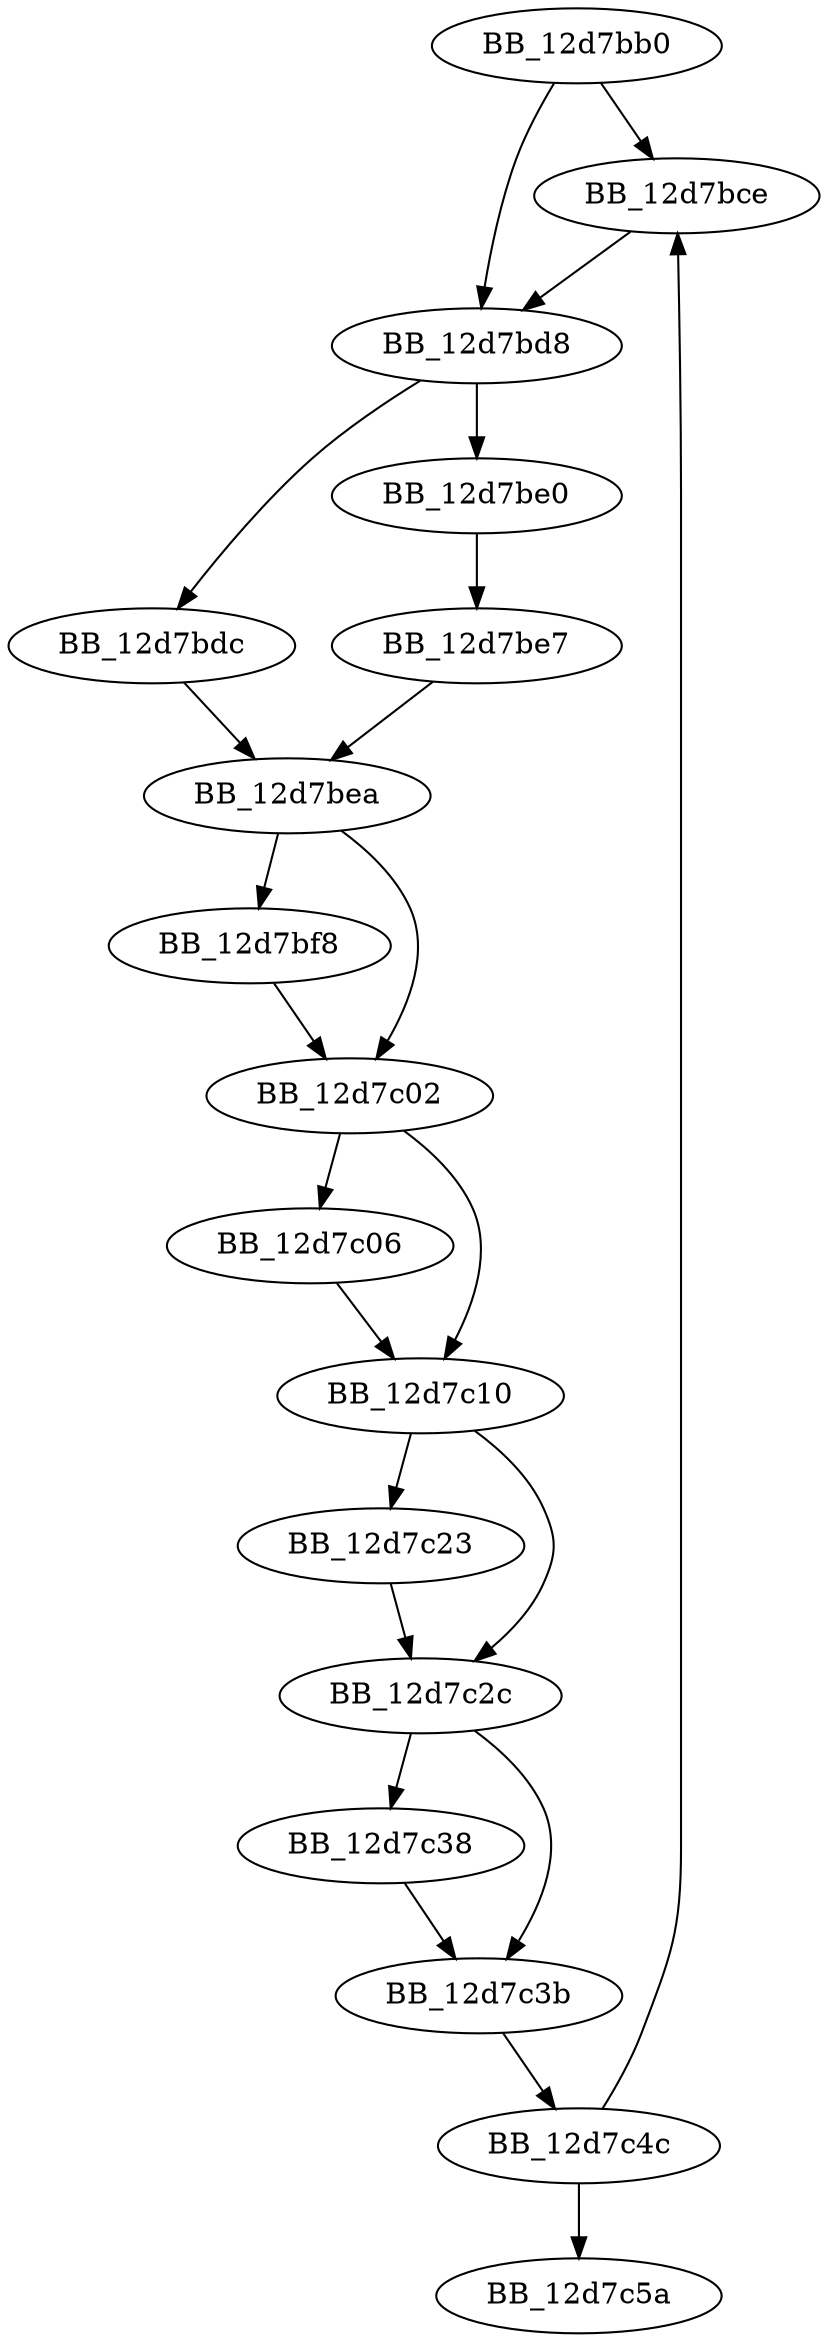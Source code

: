 DiGraph sub_12D7BB0{
BB_12d7bb0->BB_12d7bce
BB_12d7bb0->BB_12d7bd8
BB_12d7bce->BB_12d7bd8
BB_12d7bd8->BB_12d7bdc
BB_12d7bd8->BB_12d7be0
BB_12d7bdc->BB_12d7bea
BB_12d7be0->BB_12d7be7
BB_12d7be7->BB_12d7bea
BB_12d7bea->BB_12d7bf8
BB_12d7bea->BB_12d7c02
BB_12d7bf8->BB_12d7c02
BB_12d7c02->BB_12d7c06
BB_12d7c02->BB_12d7c10
BB_12d7c06->BB_12d7c10
BB_12d7c10->BB_12d7c23
BB_12d7c10->BB_12d7c2c
BB_12d7c23->BB_12d7c2c
BB_12d7c2c->BB_12d7c38
BB_12d7c2c->BB_12d7c3b
BB_12d7c38->BB_12d7c3b
BB_12d7c3b->BB_12d7c4c
BB_12d7c4c->BB_12d7bce
BB_12d7c4c->BB_12d7c5a
}
